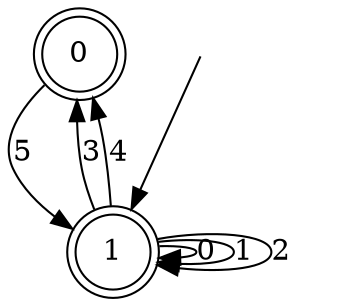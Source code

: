 digraph g {

	s0 [shape="doublecircle" label="0"];
	s1 [shape="doublecircle" label="1"];
	s0 -> s1 [label="5"];
	s1 -> s1 [label="0"];
	s1 -> s1 [label="1"];
	s1 -> s1 [label="2"];
	s1 -> s0 [label="3"];
	s1 -> s0 [label="4"];

__start0 [label="" shape="none" width="0" height="0"];
__start0 -> s1;

}
